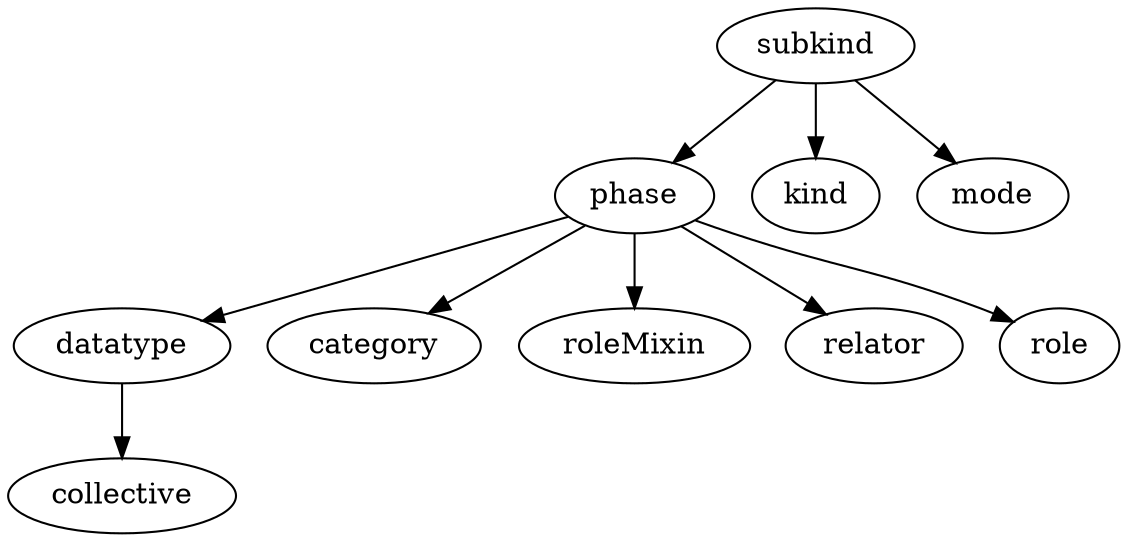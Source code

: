 strict digraph  {
subkind;
phase;
kind;
mode;
datatype;
category;
roleMixin;
relator;
role;
collective;
subkind -> phase;
subkind -> kind;
subkind -> mode;
phase -> datatype;
phase -> category;
phase -> roleMixin;
phase -> relator;
phase -> role;
datatype -> collective;
}

